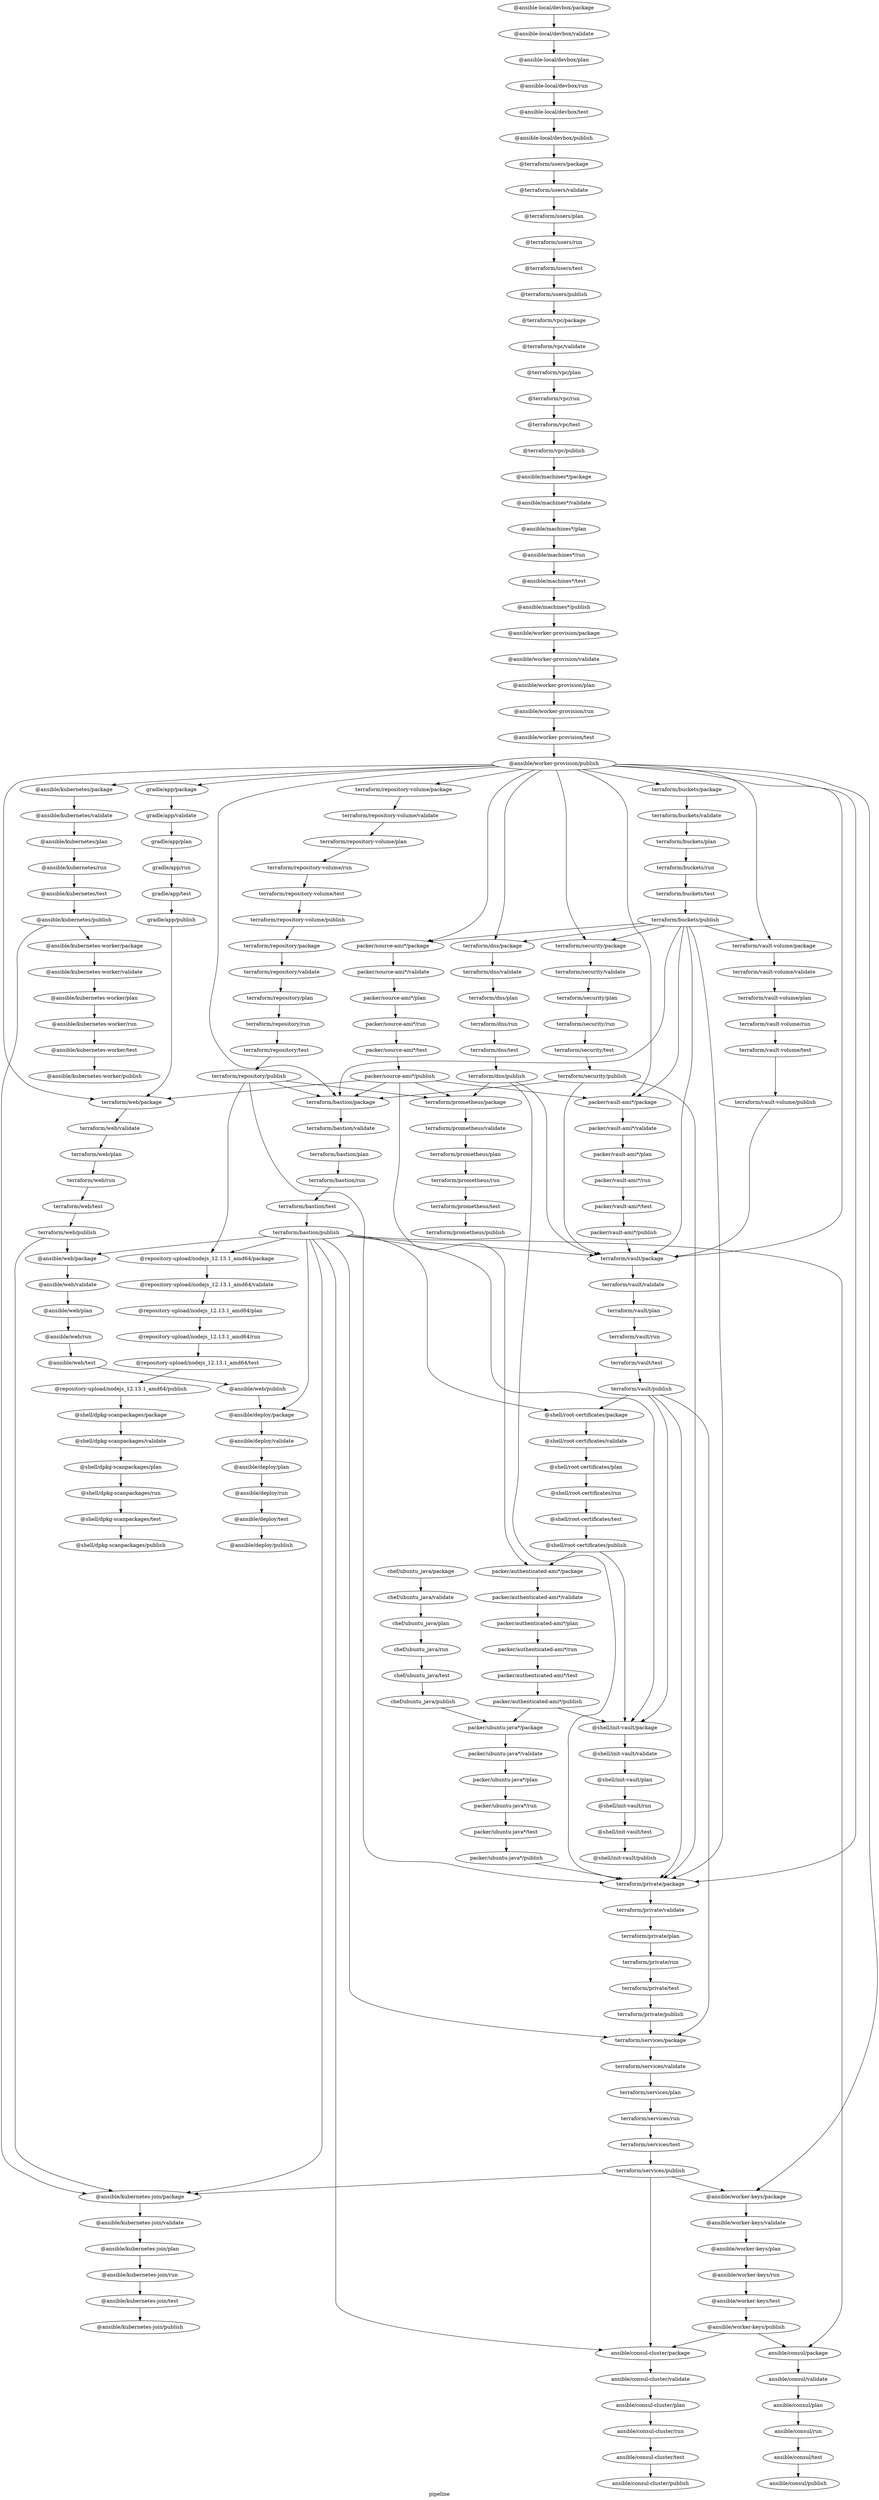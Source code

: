 digraph "G" {
label="pipeline";
rankdir=TB;
"packer/source-ami*/package";
"packer/source-ami*/validate";
"packer/source-ami*/plan";
"packer/source-ami*/run";
"packer/source-ami*/test";
"packer/source-ami*/publish";
"terraform/bastion/package";
"terraform/bastion/validate";
"terraform/bastion/plan";
"terraform/bastion/run";
"terraform/bastion/test";
"terraform/bastion/publish";
"packer/vault-ami*/package";
"packer/vault-ami*/validate";
"packer/vault-ami*/plan";
"packer/vault-ami*/run";
"packer/vault-ami*/test";
"packer/vault-ami*/publish";
"terraform/web/package";
"terraform/web/validate";
"terraform/web/plan";
"terraform/web/run";
"terraform/web/test";
"terraform/web/publish";
"@repository-upload/nodejs_12.13.1_amd64/package";
"@repository-upload/nodejs_12.13.1_amd64/validate";
"@repository-upload/nodejs_12.13.1_amd64/plan";
"@repository-upload/nodejs_12.13.1_amd64/run";
"@repository-upload/nodejs_12.13.1_amd64/test";
"@repository-upload/nodejs_12.13.1_amd64/publish";
"terraform/repository/package";
"terraform/repository/validate";
"terraform/repository/plan";
"terraform/repository/run";
"terraform/repository/test";
"terraform/repository/publish";
"@shell/dpkg-scanpackages/package";
"@shell/dpkg-scanpackages/validate";
"@shell/dpkg-scanpackages/plan";
"@shell/dpkg-scanpackages/run";
"@shell/dpkg-scanpackages/test";
"@shell/dpkg-scanpackages/publish";
"@ansible/kubernetes-join/package";
"@ansible/kubernetes-join/validate";
"@ansible/kubernetes-join/plan";
"@ansible/kubernetes-join/run";
"@ansible/kubernetes-join/test";
"@ansible/kubernetes-join/publish";
"terraform/services/package";
"terraform/services/validate";
"terraform/services/plan";
"terraform/services/run";
"terraform/services/test";
"terraform/services/publish";
"@ansible/kubernetes/package";
"@ansible/kubernetes/validate";
"@ansible/kubernetes/plan";
"@ansible/kubernetes/run";
"@ansible/kubernetes/test";
"@ansible/kubernetes/publish";
"@ansible/worker-keys/package";
"@ansible/worker-keys/validate";
"@ansible/worker-keys/plan";
"@ansible/worker-keys/run";
"@ansible/worker-keys/test";
"@ansible/worker-keys/publish";
"@ansible/deploy/package";
"@ansible/deploy/validate";
"@ansible/deploy/plan";
"@ansible/deploy/run";
"@ansible/deploy/test";
"@ansible/deploy/publish";
"@ansible/web/package";
"@ansible/web/validate";
"@ansible/web/plan";
"@ansible/web/run";
"@ansible/web/test";
"@ansible/web/publish";
"@ansible/worker-provision/package";
"@ansible/worker-provision/validate";
"@ansible/worker-provision/plan";
"@ansible/worker-provision/run";
"@ansible/worker-provision/test";
"@ansible/worker-provision/publish";
"terraform/repository-volume/package";
"terraform/repository-volume/validate";
"terraform/repository-volume/plan";
"terraform/repository-volume/run";
"terraform/repository-volume/test";
"terraform/repository-volume/publish";
"terraform/private/package";
"terraform/private/validate";
"terraform/private/plan";
"terraform/private/run";
"terraform/private/test";
"terraform/private/publish";
"terraform/prometheus/package";
"terraform/prometheus/validate";
"terraform/prometheus/plan";
"terraform/prometheus/run";
"terraform/prometheus/test";
"terraform/prometheus/publish";
"ansible/consul-cluster/package";
"ansible/consul-cluster/validate";
"ansible/consul-cluster/plan";
"ansible/consul-cluster/run";
"ansible/consul-cluster/test";
"ansible/consul-cluster/publish";
"ansible/consul/package";
"ansible/consul/validate";
"ansible/consul/plan";
"ansible/consul/run";
"ansible/consul/test";
"ansible/consul/publish";
"gradle/app/package";
"gradle/app/validate";
"gradle/app/plan";
"gradle/app/run";
"gradle/app/test";
"gradle/app/publish";
"@ansible/kubernetes-worker/package";
"@ansible/kubernetes-worker/validate";
"@ansible/kubernetes-worker/plan";
"@ansible/kubernetes-worker/run";
"@ansible/kubernetes-worker/test";
"@ansible/kubernetes-worker/publish";
"terraform/buckets/package";
"terraform/buckets/validate";
"terraform/buckets/plan";
"terraform/buckets/run";
"terraform/buckets/test";
"terraform/buckets/publish";
"terraform/vault/package";
"terraform/vault/validate";
"terraform/vault/plan";
"terraform/vault/run";
"terraform/vault/test";
"terraform/vault/publish";
"terraform/dns/package";
"terraform/dns/validate";
"terraform/dns/plan";
"terraform/dns/run";
"terraform/dns/test";
"terraform/dns/publish";
"terraform/vault-volume/package";
"terraform/vault-volume/validate";
"terraform/vault-volume/plan";
"terraform/vault-volume/run";
"terraform/vault-volume/test";
"terraform/vault-volume/publish";
"terraform/security/package";
"terraform/security/validate";
"terraform/security/plan";
"terraform/security/run";
"terraform/security/test";
"terraform/security/publish";
"@terraform/vpc/package";
"@terraform/vpc/validate";
"@terraform/vpc/plan";
"@terraform/vpc/run";
"@terraform/vpc/test";
"@terraform/vpc/publish";
"@ansible/machines*/package";
"@ansible/machines*/validate";
"@ansible/machines*/plan";
"@ansible/machines*/run";
"@ansible/machines*/test";
"@ansible/machines*/publish";
"chef/ubuntu_java/package";
"chef/ubuntu_java/validate";
"chef/ubuntu_java/plan";
"chef/ubuntu_java/run";
"chef/ubuntu_java/test";
"chef/ubuntu_java/publish";
"packer/ubuntu-java*/package";
"packer/ubuntu-java*/validate";
"packer/ubuntu-java*/plan";
"packer/ubuntu-java*/run";
"packer/ubuntu-java*/test";
"packer/ubuntu-java*/publish";
"@ansible-local/devbox/package";
"@ansible-local/devbox/validate";
"@ansible-local/devbox/plan";
"@ansible-local/devbox/run";
"@ansible-local/devbox/test";
"@ansible-local/devbox/publish";
"@terraform/users/package";
"@terraform/users/validate";
"@terraform/users/plan";
"@terraform/users/run";
"@terraform/users/test";
"@terraform/users/publish";
"@shell/root-certificates/package";
"@shell/root-certificates/validate";
"@shell/root-certificates/plan";
"@shell/root-certificates/run";
"@shell/root-certificates/test";
"@shell/root-certificates/publish";
"@shell/init-vault/package";
"@shell/init-vault/validate";
"@shell/init-vault/plan";
"@shell/init-vault/run";
"@shell/init-vault/test";
"@shell/init-vault/publish";
"packer/authenticated-ami*/package";
"packer/authenticated-ami*/validate";
"packer/authenticated-ami*/plan";
"packer/authenticated-ami*/run";
"packer/authenticated-ami*/test";
"packer/authenticated-ami*/publish";
"packer/source-ami*/package" -> "packer/source-ami*/validate"  [key=0];
"packer/source-ami*/validate" -> "packer/source-ami*/plan"  [key=0];
"packer/source-ami*/plan" -> "packer/source-ami*/run"  [key=0];
"packer/source-ami*/run" -> "packer/source-ami*/test"  [key=0];
"packer/source-ami*/test" -> "packer/source-ami*/publish"  [key=0];
"packer/source-ami*/publish" -> "terraform/bastion/package"  [key=0];
"packer/source-ami*/publish" -> "packer/vault-ami*/package"  [key=0];
"packer/source-ami*/publish" -> "terraform/web/package"  [key=0];
"packer/source-ami*/publish" -> "terraform/prometheus/package"  [key=0];
"packer/source-ami*/publish" -> "packer/authenticated-ami*/package"  [key=0];
"terraform/bastion/package" -> "terraform/bastion/validate"  [key=0];
"terraform/bastion/validate" -> "terraform/bastion/plan"  [key=0];
"terraform/bastion/plan" -> "terraform/bastion/run"  [key=0];
"terraform/bastion/run" -> "terraform/bastion/test"  [key=0];
"terraform/bastion/test" -> "terraform/bastion/publish"  [key=0];
"terraform/bastion/publish" -> "@repository-upload/nodejs_12.13.1_amd64/package"  [key=0];
"terraform/bastion/publish" -> "@ansible/kubernetes-join/package"  [key=0];
"terraform/bastion/publish" -> "terraform/services/package"  [key=0];
"terraform/bastion/publish" -> "@ansible/deploy/package"  [key=0];
"terraform/bastion/publish" -> "@ansible/web/package"  [key=0];
"terraform/bastion/publish" -> "ansible/consul-cluster/package"  [key=0];
"terraform/bastion/publish" -> "ansible/consul/package"  [key=0];
"terraform/bastion/publish" -> "terraform/vault/package"  [key=0];
"terraform/bastion/publish" -> "@shell/root-certificates/package"  [key=0];
"terraform/bastion/publish" -> "@shell/init-vault/package"  [key=0];
"packer/vault-ami*/package" -> "packer/vault-ami*/validate"  [key=0];
"packer/vault-ami*/validate" -> "packer/vault-ami*/plan"  [key=0];
"packer/vault-ami*/plan" -> "packer/vault-ami*/run"  [key=0];
"packer/vault-ami*/run" -> "packer/vault-ami*/test"  [key=0];
"packer/vault-ami*/test" -> "packer/vault-ami*/publish"  [key=0];
"packer/vault-ami*/publish" -> "terraform/vault/package"  [key=0];
"terraform/web/package" -> "terraform/web/validate"  [key=0];
"terraform/web/validate" -> "terraform/web/plan"  [key=0];
"terraform/web/plan" -> "terraform/web/run"  [key=0];
"terraform/web/run" -> "terraform/web/test"  [key=0];
"terraform/web/test" -> "terraform/web/publish"  [key=0];
"terraform/web/publish" -> "@ansible/kubernetes-join/package"  [key=0];
"terraform/web/publish" -> "@ansible/web/package"  [key=0];
"@repository-upload/nodejs_12.13.1_amd64/package" -> "@repository-upload/nodejs_12.13.1_amd64/validate"  [key=0];
"@repository-upload/nodejs_12.13.1_amd64/validate" -> "@repository-upload/nodejs_12.13.1_amd64/plan"  [key=0];
"@repository-upload/nodejs_12.13.1_amd64/plan" -> "@repository-upload/nodejs_12.13.1_amd64/run"  [key=0];
"@repository-upload/nodejs_12.13.1_amd64/run" -> "@repository-upload/nodejs_12.13.1_amd64/test"  [key=0];
"@repository-upload/nodejs_12.13.1_amd64/test" -> "@repository-upload/nodejs_12.13.1_amd64/publish"  [key=0];
"@repository-upload/nodejs_12.13.1_amd64/publish" -> "@shell/dpkg-scanpackages/package"  [key=0];
"terraform/repository/package" -> "terraform/repository/validate"  [key=0];
"terraform/repository/validate" -> "terraform/repository/plan"  [key=0];
"terraform/repository/plan" -> "terraform/repository/run"  [key=0];
"terraform/repository/run" -> "terraform/repository/test"  [key=0];
"terraform/repository/test" -> "terraform/repository/publish"  [key=0];
"terraform/repository/publish" -> "terraform/bastion/package"  [key=0];
"terraform/repository/publish" -> "@repository-upload/nodejs_12.13.1_amd64/package"  [key=0];
"terraform/repository/publish" -> "terraform/private/package"  [key=0];
"terraform/repository/publish" -> "terraform/prometheus/package"  [key=0];
"@shell/dpkg-scanpackages/package" -> "@shell/dpkg-scanpackages/validate"  [key=0];
"@shell/dpkg-scanpackages/validate" -> "@shell/dpkg-scanpackages/plan"  [key=0];
"@shell/dpkg-scanpackages/plan" -> "@shell/dpkg-scanpackages/run"  [key=0];
"@shell/dpkg-scanpackages/run" -> "@shell/dpkg-scanpackages/test"  [key=0];
"@shell/dpkg-scanpackages/test" -> "@shell/dpkg-scanpackages/publish"  [key=0];
"@ansible/kubernetes-join/package" -> "@ansible/kubernetes-join/validate"  [key=0];
"@ansible/kubernetes-join/validate" -> "@ansible/kubernetes-join/plan"  [key=0];
"@ansible/kubernetes-join/plan" -> "@ansible/kubernetes-join/run"  [key=0];
"@ansible/kubernetes-join/run" -> "@ansible/kubernetes-join/test"  [key=0];
"@ansible/kubernetes-join/test" -> "@ansible/kubernetes-join/publish"  [key=0];
"terraform/services/package" -> "terraform/services/validate"  [key=0];
"terraform/services/validate" -> "terraform/services/plan"  [key=0];
"terraform/services/plan" -> "terraform/services/run"  [key=0];
"terraform/services/run" -> "terraform/services/test"  [key=0];
"terraform/services/test" -> "terraform/services/publish"  [key=0];
"terraform/services/publish" -> "@ansible/kubernetes-join/package"  [key=0];
"terraform/services/publish" -> "@ansible/worker-keys/package"  [key=0];
"terraform/services/publish" -> "ansible/consul-cluster/package"  [key=0];
"@ansible/kubernetes/package" -> "@ansible/kubernetes/validate"  [key=0];
"@ansible/kubernetes/validate" -> "@ansible/kubernetes/plan"  [key=0];
"@ansible/kubernetes/plan" -> "@ansible/kubernetes/run"  [key=0];
"@ansible/kubernetes/run" -> "@ansible/kubernetes/test"  [key=0];
"@ansible/kubernetes/test" -> "@ansible/kubernetes/publish"  [key=0];
"@ansible/kubernetes/publish" -> "@ansible/kubernetes-join/package"  [key=0];
"@ansible/kubernetes/publish" -> "@ansible/kubernetes-worker/package"  [key=0];
"@ansible/worker-keys/package" -> "@ansible/worker-keys/validate"  [key=0];
"@ansible/worker-keys/validate" -> "@ansible/worker-keys/plan"  [key=0];
"@ansible/worker-keys/plan" -> "@ansible/worker-keys/run"  [key=0];
"@ansible/worker-keys/run" -> "@ansible/worker-keys/test"  [key=0];
"@ansible/worker-keys/test" -> "@ansible/worker-keys/publish"  [key=0];
"@ansible/worker-keys/publish" -> "ansible/consul-cluster/package"  [key=0];
"@ansible/worker-keys/publish" -> "ansible/consul/package"  [key=0];
"@ansible/deploy/package" -> "@ansible/deploy/validate"  [key=0];
"@ansible/deploy/validate" -> "@ansible/deploy/plan"  [key=0];
"@ansible/deploy/plan" -> "@ansible/deploy/run"  [key=0];
"@ansible/deploy/run" -> "@ansible/deploy/test"  [key=0];
"@ansible/deploy/test" -> "@ansible/deploy/publish"  [key=0];
"@ansible/web/package" -> "@ansible/web/validate"  [key=0];
"@ansible/web/validate" -> "@ansible/web/plan"  [key=0];
"@ansible/web/plan" -> "@ansible/web/run"  [key=0];
"@ansible/web/run" -> "@ansible/web/test"  [key=0];
"@ansible/web/test" -> "@ansible/web/publish"  [key=0];
"@ansible/web/publish" -> "@ansible/deploy/package"  [key=0];
"@ansible/worker-provision/package" -> "@ansible/worker-provision/validate"  [key=0];
"@ansible/worker-provision/validate" -> "@ansible/worker-provision/plan"  [key=0];
"@ansible/worker-provision/plan" -> "@ansible/worker-provision/run"  [key=0];
"@ansible/worker-provision/run" -> "@ansible/worker-provision/test"  [key=0];
"@ansible/worker-provision/test" -> "@ansible/worker-provision/publish"  [key=0];
"@ansible/worker-provision/publish" -> "packer/source-ami*/package"  [key=0];
"@ansible/worker-provision/publish" -> "terraform/bastion/package"  [key=0];
"@ansible/worker-provision/publish" -> "packer/vault-ami*/package"  [key=0];
"@ansible/worker-provision/publish" -> "terraform/web/package"  [key=0];
"@ansible/worker-provision/publish" -> "@ansible/kubernetes/package"  [key=0];
"@ansible/worker-provision/publish" -> "@ansible/worker-keys/package"  [key=0];
"@ansible/worker-provision/publish" -> "terraform/repository-volume/package"  [key=0];
"@ansible/worker-provision/publish" -> "terraform/private/package"  [key=0];
"@ansible/worker-provision/publish" -> "gradle/app/package"  [key=0];
"@ansible/worker-provision/publish" -> "terraform/buckets/package"  [key=0];
"@ansible/worker-provision/publish" -> "terraform/vault/package"  [key=0];
"@ansible/worker-provision/publish" -> "terraform/dns/package"  [key=0];
"@ansible/worker-provision/publish" -> "terraform/vault-volume/package"  [key=0];
"@ansible/worker-provision/publish" -> "terraform/security/package"  [key=0];
"terraform/repository-volume/package" -> "terraform/repository-volume/validate"  [key=0];
"terraform/repository-volume/validate" -> "terraform/repository-volume/plan"  [key=0];
"terraform/repository-volume/plan" -> "terraform/repository-volume/run"  [key=0];
"terraform/repository-volume/run" -> "terraform/repository-volume/test"  [key=0];
"terraform/repository-volume/test" -> "terraform/repository-volume/publish"  [key=0];
"terraform/repository-volume/publish" -> "terraform/repository/package"  [key=0];
"terraform/private/package" -> "terraform/private/validate"  [key=0];
"terraform/private/validate" -> "terraform/private/plan"  [key=0];
"terraform/private/plan" -> "terraform/private/run"  [key=0];
"terraform/private/run" -> "terraform/private/test"  [key=0];
"terraform/private/test" -> "terraform/private/publish"  [key=0];
"terraform/private/publish" -> "terraform/services/package"  [key=0];
"terraform/prometheus/package" -> "terraform/prometheus/validate"  [key=0];
"terraform/prometheus/validate" -> "terraform/prometheus/plan"  [key=0];
"terraform/prometheus/plan" -> "terraform/prometheus/run"  [key=0];
"terraform/prometheus/run" -> "terraform/prometheus/test"  [key=0];
"terraform/prometheus/test" -> "terraform/prometheus/publish"  [key=0];
"ansible/consul-cluster/package" -> "ansible/consul-cluster/validate"  [key=0];
"ansible/consul-cluster/validate" -> "ansible/consul-cluster/plan"  [key=0];
"ansible/consul-cluster/plan" -> "ansible/consul-cluster/run"  [key=0];
"ansible/consul-cluster/run" -> "ansible/consul-cluster/test"  [key=0];
"ansible/consul-cluster/test" -> "ansible/consul-cluster/publish"  [key=0];
"ansible/consul/package" -> "ansible/consul/validate"  [key=0];
"ansible/consul/validate" -> "ansible/consul/plan"  [key=0];
"ansible/consul/plan" -> "ansible/consul/run"  [key=0];
"ansible/consul/run" -> "ansible/consul/test"  [key=0];
"ansible/consul/test" -> "ansible/consul/publish"  [key=0];
"gradle/app/package" -> "gradle/app/validate"  [key=0];
"gradle/app/validate" -> "gradle/app/plan"  [key=0];
"gradle/app/plan" -> "gradle/app/run"  [key=0];
"gradle/app/run" -> "gradle/app/test"  [key=0];
"gradle/app/test" -> "gradle/app/publish"  [key=0];
"gradle/app/publish" -> "terraform/web/package"  [key=0];
"@ansible/kubernetes-worker/package" -> "@ansible/kubernetes-worker/validate"  [key=0];
"@ansible/kubernetes-worker/validate" -> "@ansible/kubernetes-worker/plan"  [key=0];
"@ansible/kubernetes-worker/plan" -> "@ansible/kubernetes-worker/run"  [key=0];
"@ansible/kubernetes-worker/run" -> "@ansible/kubernetes-worker/test"  [key=0];
"@ansible/kubernetes-worker/test" -> "@ansible/kubernetes-worker/publish"  [key=0];
"terraform/buckets/package" -> "terraform/buckets/validate"  [key=0];
"terraform/buckets/validate" -> "terraform/buckets/plan"  [key=0];
"terraform/buckets/plan" -> "terraform/buckets/run"  [key=0];
"terraform/buckets/run" -> "terraform/buckets/test"  [key=0];
"terraform/buckets/test" -> "terraform/buckets/publish"  [key=0];
"terraform/buckets/publish" -> "packer/source-ami*/package"  [key=0];
"terraform/buckets/publish" -> "terraform/bastion/package"  [key=0];
"terraform/buckets/publish" -> "packer/vault-ami*/package"  [key=0];
"terraform/buckets/publish" -> "terraform/private/package"  [key=0];
"terraform/buckets/publish" -> "terraform/vault/package"  [key=0];
"terraform/buckets/publish" -> "terraform/dns/package"  [key=0];
"terraform/buckets/publish" -> "terraform/vault-volume/package"  [key=0];
"terraform/buckets/publish" -> "terraform/security/package"  [key=0];
"terraform/vault/package" -> "terraform/vault/validate"  [key=0];
"terraform/vault/validate" -> "terraform/vault/plan"  [key=0];
"terraform/vault/plan" -> "terraform/vault/run"  [key=0];
"terraform/vault/run" -> "terraform/vault/test"  [key=0];
"terraform/vault/test" -> "terraform/vault/publish"  [key=0];
"terraform/vault/publish" -> "terraform/services/package"  [key=0];
"terraform/vault/publish" -> "terraform/private/package"  [key=0];
"terraform/vault/publish" -> "@shell/root-certificates/package"  [key=0];
"terraform/vault/publish" -> "@shell/init-vault/package"  [key=0];
"terraform/dns/package" -> "terraform/dns/validate"  [key=0];
"terraform/dns/validate" -> "terraform/dns/plan"  [key=0];
"terraform/dns/plan" -> "terraform/dns/run"  [key=0];
"terraform/dns/run" -> "terraform/dns/test"  [key=0];
"terraform/dns/test" -> "terraform/dns/publish"  [key=0];
"terraform/dns/publish" -> "terraform/private/package"  [key=0];
"terraform/dns/publish" -> "terraform/prometheus/package"  [key=0];
"terraform/dns/publish" -> "terraform/vault/package"  [key=0];
"terraform/vault-volume/package" -> "terraform/vault-volume/validate"  [key=0];
"terraform/vault-volume/validate" -> "terraform/vault-volume/plan"  [key=0];
"terraform/vault-volume/plan" -> "terraform/vault-volume/run"  [key=0];
"terraform/vault-volume/run" -> "terraform/vault-volume/test"  [key=0];
"terraform/vault-volume/test" -> "terraform/vault-volume/publish"  [key=0];
"terraform/vault-volume/publish" -> "terraform/vault/package"  [key=0];
"terraform/security/package" -> "terraform/security/validate"  [key=0];
"terraform/security/validate" -> "terraform/security/plan"  [key=0];
"terraform/security/plan" -> "terraform/security/run"  [key=0];
"terraform/security/run" -> "terraform/security/test"  [key=0];
"terraform/security/test" -> "terraform/security/publish"  [key=0];
"terraform/security/publish" -> "terraform/bastion/package"  [key=0];
"terraform/security/publish" -> "terraform/private/package"  [key=0];
"terraform/security/publish" -> "terraform/vault/package"  [key=0];
"@terraform/vpc/package" -> "@terraform/vpc/validate"  [key=0];
"@terraform/vpc/validate" -> "@terraform/vpc/plan"  [key=0];
"@terraform/vpc/plan" -> "@terraform/vpc/run"  [key=0];
"@terraform/vpc/run" -> "@terraform/vpc/test"  [key=0];
"@terraform/vpc/test" -> "@terraform/vpc/publish"  [key=0];
"@terraform/vpc/publish" -> "@ansible/machines*/package"  [key=0];
"@ansible/machines*/package" -> "@ansible/machines*/validate"  [key=0];
"@ansible/machines*/validate" -> "@ansible/machines*/plan"  [key=0];
"@ansible/machines*/plan" -> "@ansible/machines*/run"  [key=0];
"@ansible/machines*/run" -> "@ansible/machines*/test"  [key=0];
"@ansible/machines*/test" -> "@ansible/machines*/publish"  [key=0];
"@ansible/machines*/publish" -> "@ansible/worker-provision/package"  [key=0];
"chef/ubuntu_java/package" -> "chef/ubuntu_java/validate"  [key=0];
"chef/ubuntu_java/validate" -> "chef/ubuntu_java/plan"  [key=0];
"chef/ubuntu_java/plan" -> "chef/ubuntu_java/run"  [key=0];
"chef/ubuntu_java/run" -> "chef/ubuntu_java/test"  [key=0];
"chef/ubuntu_java/test" -> "chef/ubuntu_java/publish"  [key=0];
"chef/ubuntu_java/publish" -> "packer/ubuntu-java*/package"  [key=0];
"packer/ubuntu-java*/package" -> "packer/ubuntu-java*/validate"  [key=0];
"packer/ubuntu-java*/validate" -> "packer/ubuntu-java*/plan"  [key=0];
"packer/ubuntu-java*/plan" -> "packer/ubuntu-java*/run"  [key=0];
"packer/ubuntu-java*/run" -> "packer/ubuntu-java*/test"  [key=0];
"packer/ubuntu-java*/test" -> "packer/ubuntu-java*/publish"  [key=0];
"packer/ubuntu-java*/publish" -> "terraform/private/package"  [key=0];
"@ansible-local/devbox/package" -> "@ansible-local/devbox/validate"  [key=0];
"@ansible-local/devbox/validate" -> "@ansible-local/devbox/plan"  [key=0];
"@ansible-local/devbox/plan" -> "@ansible-local/devbox/run"  [key=0];
"@ansible-local/devbox/run" -> "@ansible-local/devbox/test"  [key=0];
"@ansible-local/devbox/test" -> "@ansible-local/devbox/publish"  [key=0];
"@ansible-local/devbox/publish" -> "@terraform/users/package"  [key=0];
"@terraform/users/package" -> "@terraform/users/validate"  [key=0];
"@terraform/users/validate" -> "@terraform/users/plan"  [key=0];
"@terraform/users/plan" -> "@terraform/users/run"  [key=0];
"@terraform/users/run" -> "@terraform/users/test"  [key=0];
"@terraform/users/test" -> "@terraform/users/publish"  [key=0];
"@terraform/users/publish" -> "@terraform/vpc/package"  [key=0];
"@shell/root-certificates/package" -> "@shell/root-certificates/validate"  [key=0];
"@shell/root-certificates/validate" -> "@shell/root-certificates/plan"  [key=0];
"@shell/root-certificates/plan" -> "@shell/root-certificates/run"  [key=0];
"@shell/root-certificates/run" -> "@shell/root-certificates/test"  [key=0];
"@shell/root-certificates/test" -> "@shell/root-certificates/publish"  [key=0];
"@shell/root-certificates/publish" -> "@shell/init-vault/package"  [key=0];
"@shell/root-certificates/publish" -> "packer/authenticated-ami*/package"  [key=0];
"@shell/init-vault/package" -> "@shell/init-vault/validate"  [key=0];
"@shell/init-vault/validate" -> "@shell/init-vault/plan"  [key=0];
"@shell/init-vault/plan" -> "@shell/init-vault/run"  [key=0];
"@shell/init-vault/run" -> "@shell/init-vault/test"  [key=0];
"@shell/init-vault/test" -> "@shell/init-vault/publish"  [key=0];
"packer/authenticated-ami*/package" -> "packer/authenticated-ami*/validate"  [key=0];
"packer/authenticated-ami*/validate" -> "packer/authenticated-ami*/plan"  [key=0];
"packer/authenticated-ami*/plan" -> "packer/authenticated-ami*/run"  [key=0];
"packer/authenticated-ami*/run" -> "packer/authenticated-ami*/test"  [key=0];
"packer/authenticated-ami*/test" -> "packer/authenticated-ami*/publish"  [key=0];
"packer/authenticated-ami*/publish" -> "packer/ubuntu-java*/package"  [key=0];
"packer/authenticated-ami*/publish" -> "@shell/init-vault/package"  [key=0];
}
